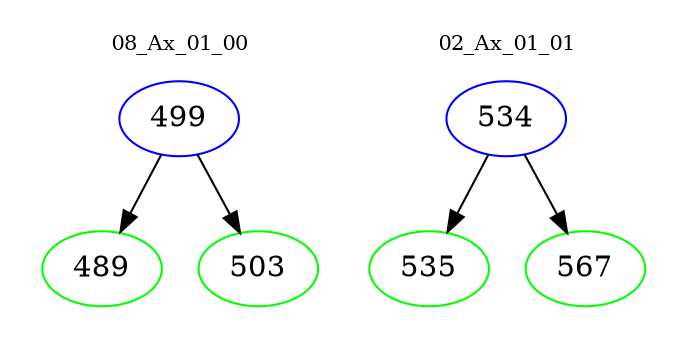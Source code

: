 digraph{
subgraph cluster_0 {
color = white
label = "08_Ax_01_00";
fontsize=10;
T0_499 [label="499", color="blue"]
T0_499 -> T0_489 [color="black"]
T0_489 [label="489", color="green"]
T0_499 -> T0_503 [color="black"]
T0_503 [label="503", color="green"]
}
subgraph cluster_1 {
color = white
label = "02_Ax_01_01";
fontsize=10;
T1_534 [label="534", color="blue"]
T1_534 -> T1_535 [color="black"]
T1_535 [label="535", color="green"]
T1_534 -> T1_567 [color="black"]
T1_567 [label="567", color="green"]
}
}
